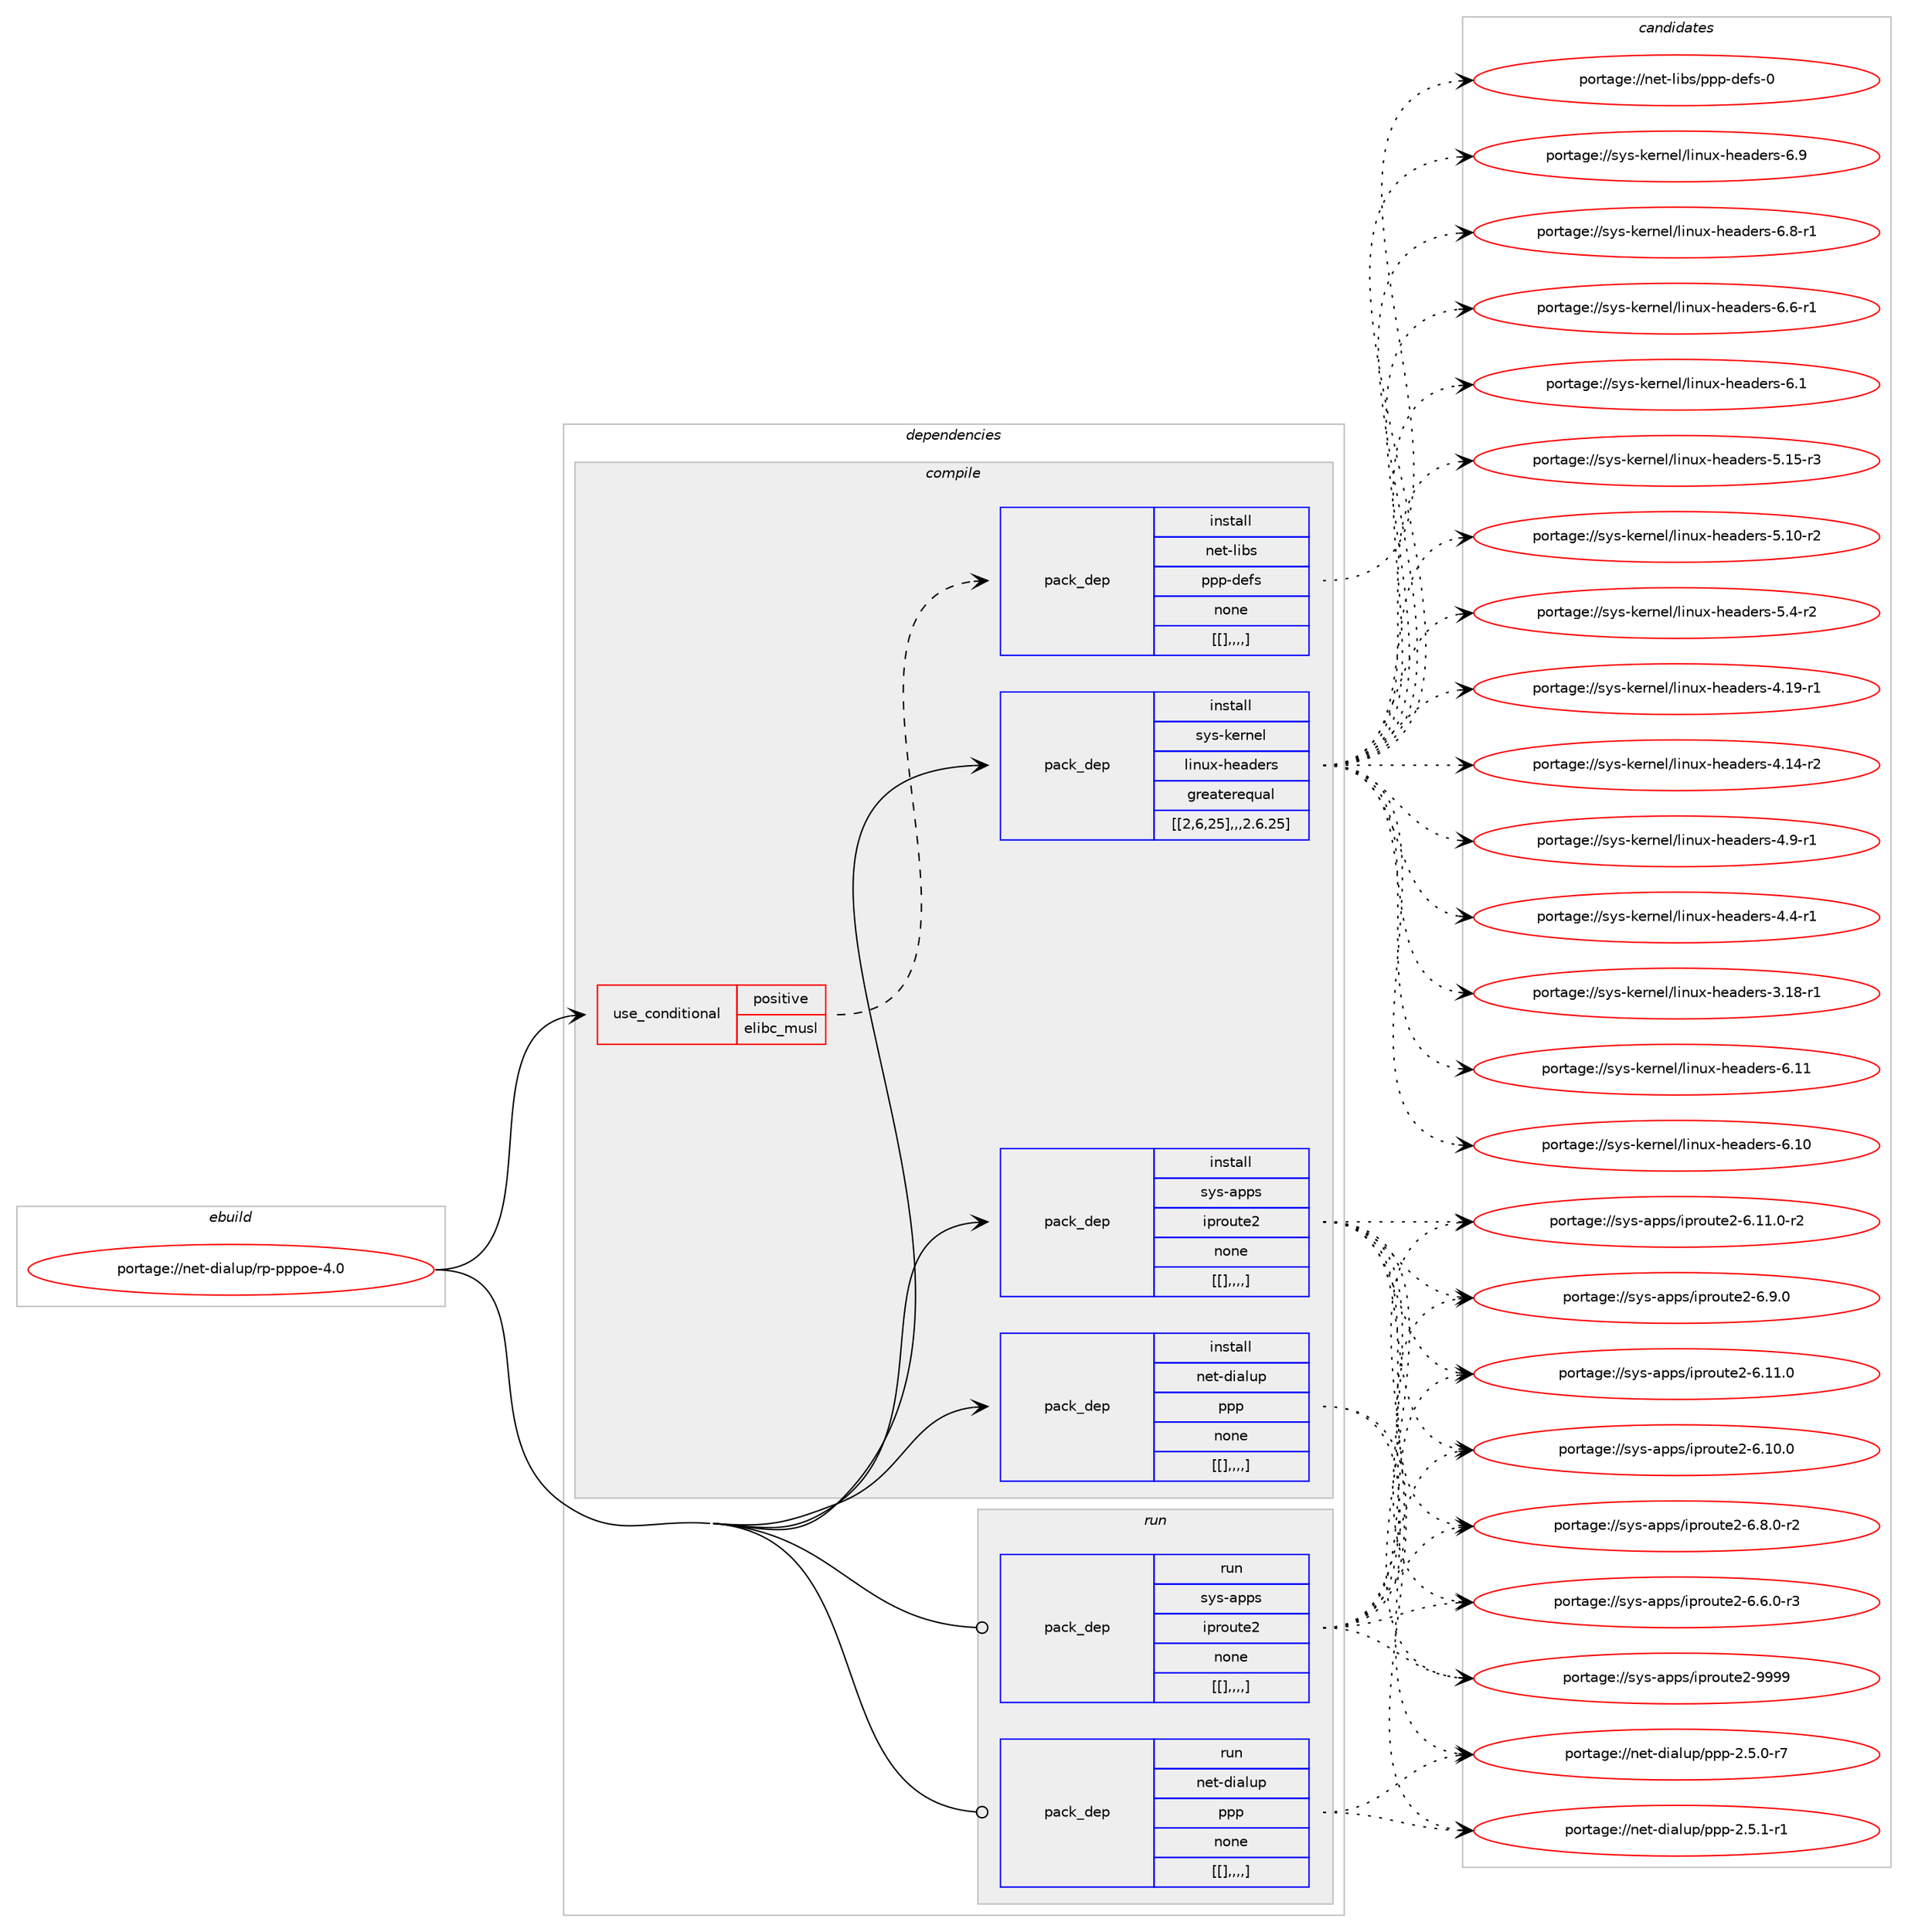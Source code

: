 digraph prolog {

# *************
# Graph options
# *************

newrank=true;
concentrate=true;
compound=true;
graph [rankdir=LR,fontname=Helvetica,fontsize=10,ranksep=1.5];#, ranksep=2.5, nodesep=0.2];
edge  [arrowhead=vee];
node  [fontname=Helvetica,fontsize=10];

# **********
# The ebuild
# **********

subgraph cluster_leftcol {
color=gray;
label=<<i>ebuild</i>>;
id [label="portage://net-dialup/rp-pppoe-4.0", color=red, width=4, href="../net-dialup/rp-pppoe-4.0.svg"];
}

# ****************
# The dependencies
# ****************

subgraph cluster_midcol {
color=gray;
label=<<i>dependencies</i>>;
subgraph cluster_compile {
fillcolor="#eeeeee";
style=filled;
label=<<i>compile</i>>;
subgraph cond4 {
dependency15 [label=<<TABLE BORDER="0" CELLBORDER="1" CELLSPACING="0" CELLPADDING="4"><TR><TD ROWSPAN="3" CELLPADDING="10">use_conditional</TD></TR><TR><TD>positive</TD></TR><TR><TD>elibc_musl</TD></TR></TABLE>>, shape=none, color=red];
subgraph pack11 {
dependency16 [label=<<TABLE BORDER="0" CELLBORDER="1" CELLSPACING="0" CELLPADDING="4" WIDTH="220"><TR><TD ROWSPAN="6" CELLPADDING="30">pack_dep</TD></TR><TR><TD WIDTH="110">install</TD></TR><TR><TD>net-libs</TD></TR><TR><TD>ppp-defs</TD></TR><TR><TD>none</TD></TR><TR><TD>[[],,,,]</TD></TR></TABLE>>, shape=none, color=blue];
}
dependency15:e -> dependency16:w [weight=20,style="dashed",arrowhead="vee"];
}
id:e -> dependency15:w [weight=20,style="solid",arrowhead="vee"];
subgraph pack39 {
dependency60 [label=<<TABLE BORDER="0" CELLBORDER="1" CELLSPACING="0" CELLPADDING="4" WIDTH="220"><TR><TD ROWSPAN="6" CELLPADDING="30">pack_dep</TD></TR><TR><TD WIDTH="110">install</TD></TR><TR><TD>net-dialup</TD></TR><TR><TD>ppp</TD></TR><TR><TD>none</TD></TR><TR><TD>[[],,,,]</TD></TR></TABLE>>, shape=none, color=blue];
}
id:e -> dependency60:w [weight=20,style="solid",arrowhead="vee"];
subgraph pack56 {
dependency74 [label=<<TABLE BORDER="0" CELLBORDER="1" CELLSPACING="0" CELLPADDING="4" WIDTH="220"><TR><TD ROWSPAN="6" CELLPADDING="30">pack_dep</TD></TR><TR><TD WIDTH="110">install</TD></TR><TR><TD>sys-apps</TD></TR><TR><TD>iproute2</TD></TR><TR><TD>none</TD></TR><TR><TD>[[],,,,]</TD></TR></TABLE>>, shape=none, color=blue];
}
id:e -> dependency74:w [weight=20,style="solid",arrowhead="vee"];
subgraph pack61 {
dependency89 [label=<<TABLE BORDER="0" CELLBORDER="1" CELLSPACING="0" CELLPADDING="4" WIDTH="220"><TR><TD ROWSPAN="6" CELLPADDING="30">pack_dep</TD></TR><TR><TD WIDTH="110">install</TD></TR><TR><TD>sys-kernel</TD></TR><TR><TD>linux-headers</TD></TR><TR><TD>greaterequal</TD></TR><TR><TD>[[2,6,25],,,2.6.25]</TD></TR></TABLE>>, shape=none, color=blue];
}
id:e -> dependency89:w [weight=20,style="solid",arrowhead="vee"];
}
subgraph cluster_compileandrun {
fillcolor="#eeeeee";
style=filled;
label=<<i>compile and run</i>>;
}
subgraph cluster_run {
fillcolor="#eeeeee";
style=filled;
label=<<i>run</i>>;
subgraph pack75 {
dependency120 [label=<<TABLE BORDER="0" CELLBORDER="1" CELLSPACING="0" CELLPADDING="4" WIDTH="220"><TR><TD ROWSPAN="6" CELLPADDING="30">pack_dep</TD></TR><TR><TD WIDTH="110">run</TD></TR><TR><TD>net-dialup</TD></TR><TR><TD>ppp</TD></TR><TR><TD>none</TD></TR><TR><TD>[[],,,,]</TD></TR></TABLE>>, shape=none, color=blue];
}
id:e -> dependency120:w [weight=20,style="solid",arrowhead="odot"];
subgraph pack109 {
dependency140 [label=<<TABLE BORDER="0" CELLBORDER="1" CELLSPACING="0" CELLPADDING="4" WIDTH="220"><TR><TD ROWSPAN="6" CELLPADDING="30">pack_dep</TD></TR><TR><TD WIDTH="110">run</TD></TR><TR><TD>sys-apps</TD></TR><TR><TD>iproute2</TD></TR><TR><TD>none</TD></TR><TR><TD>[[],,,,]</TD></TR></TABLE>>, shape=none, color=blue];
}
id:e -> dependency140:w [weight=20,style="solid",arrowhead="odot"];
}
}

# **************
# The candidates
# **************

subgraph cluster_choices {
rank=same;
color=gray;
label=<<i>candidates</i>>;

subgraph choice54 {
color=black;
nodesep=1;
choice110101116451081059811547112112112451001011021154548 [label="portage://net-libs/ppp-defs-0", color=red, width=4,href="../net-libs/ppp-defs-0.svg"];
dependency16:e -> choice110101116451081059811547112112112451001011021154548:w [style=dotted,weight="100"];
}
subgraph choice57 {
color=black;
nodesep=1;
choice1101011164510010597108117112471121121124550465346494511449 [label="portage://net-dialup/ppp-2.5.1-r1", color=red, width=4,href="../net-dialup/ppp-2.5.1-r1.svg"];
choice1101011164510010597108117112471121121124550465346484511455 [label="portage://net-dialup/ppp-2.5.0-r7", color=red, width=4,href="../net-dialup/ppp-2.5.0-r7.svg"];
dependency60:e -> choice1101011164510010597108117112471121121124550465346494511449:w [style=dotted,weight="100"];
dependency60:e -> choice1101011164510010597108117112471121121124550465346484511455:w [style=dotted,weight="100"];
}
subgraph choice64 {
color=black;
nodesep=1;
choice115121115459711211211547105112114111117116101504557575757 [label="portage://sys-apps/iproute2-9999", color=red, width=4,href="../sys-apps/iproute2-9999.svg"];
choice11512111545971121121154710511211411111711610150455446494946484511450 [label="portage://sys-apps/iproute2-6.11.0-r2", color=red, width=4,href="../sys-apps/iproute2-6.11.0-r2.svg"];
choice1151211154597112112115471051121141111171161015045544649494648 [label="portage://sys-apps/iproute2-6.11.0", color=red, width=4,href="../sys-apps/iproute2-6.11.0.svg"];
choice1151211154597112112115471051121141111171161015045544649484648 [label="portage://sys-apps/iproute2-6.10.0", color=red, width=4,href="../sys-apps/iproute2-6.10.0.svg"];
choice11512111545971121121154710511211411111711610150455446574648 [label="portage://sys-apps/iproute2-6.9.0", color=red, width=4,href="../sys-apps/iproute2-6.9.0.svg"];
choice115121115459711211211547105112114111117116101504554465646484511450 [label="portage://sys-apps/iproute2-6.8.0-r2", color=red, width=4,href="../sys-apps/iproute2-6.8.0-r2.svg"];
choice115121115459711211211547105112114111117116101504554465446484511451 [label="portage://sys-apps/iproute2-6.6.0-r3", color=red, width=4,href="../sys-apps/iproute2-6.6.0-r3.svg"];
dependency74:e -> choice115121115459711211211547105112114111117116101504557575757:w [style=dotted,weight="100"];
dependency74:e -> choice11512111545971121121154710511211411111711610150455446494946484511450:w [style=dotted,weight="100"];
dependency74:e -> choice1151211154597112112115471051121141111171161015045544649494648:w [style=dotted,weight="100"];
dependency74:e -> choice1151211154597112112115471051121141111171161015045544649484648:w [style=dotted,weight="100"];
dependency74:e -> choice11512111545971121121154710511211411111711610150455446574648:w [style=dotted,weight="100"];
dependency74:e -> choice115121115459711211211547105112114111117116101504554465646484511450:w [style=dotted,weight="100"];
dependency74:e -> choice115121115459711211211547105112114111117116101504554465446484511451:w [style=dotted,weight="100"];
}
subgraph choice71 {
color=black;
nodesep=1;
choice115121115451071011141101011084710810511011712045104101971001011141154554464949 [label="portage://sys-kernel/linux-headers-6.11", color=red, width=4,href="../sys-kernel/linux-headers-6.11.svg"];
choice115121115451071011141101011084710810511011712045104101971001011141154554464948 [label="portage://sys-kernel/linux-headers-6.10", color=red, width=4,href="../sys-kernel/linux-headers-6.10.svg"];
choice1151211154510710111411010110847108105110117120451041019710010111411545544657 [label="portage://sys-kernel/linux-headers-6.9", color=red, width=4,href="../sys-kernel/linux-headers-6.9.svg"];
choice11512111545107101114110101108471081051101171204510410197100101114115455446564511449 [label="portage://sys-kernel/linux-headers-6.8-r1", color=red, width=4,href="../sys-kernel/linux-headers-6.8-r1.svg"];
choice11512111545107101114110101108471081051101171204510410197100101114115455446544511449 [label="portage://sys-kernel/linux-headers-6.6-r1", color=red, width=4,href="../sys-kernel/linux-headers-6.6-r1.svg"];
choice1151211154510710111411010110847108105110117120451041019710010111411545544649 [label="portage://sys-kernel/linux-headers-6.1", color=red, width=4,href="../sys-kernel/linux-headers-6.1.svg"];
choice1151211154510710111411010110847108105110117120451041019710010111411545534649534511451 [label="portage://sys-kernel/linux-headers-5.15-r3", color=red, width=4,href="../sys-kernel/linux-headers-5.15-r3.svg"];
choice1151211154510710111411010110847108105110117120451041019710010111411545534649484511450 [label="portage://sys-kernel/linux-headers-5.10-r2", color=red, width=4,href="../sys-kernel/linux-headers-5.10-r2.svg"];
choice11512111545107101114110101108471081051101171204510410197100101114115455346524511450 [label="portage://sys-kernel/linux-headers-5.4-r2", color=red, width=4,href="../sys-kernel/linux-headers-5.4-r2.svg"];
choice1151211154510710111411010110847108105110117120451041019710010111411545524649574511449 [label="portage://sys-kernel/linux-headers-4.19-r1", color=red, width=4,href="../sys-kernel/linux-headers-4.19-r1.svg"];
choice1151211154510710111411010110847108105110117120451041019710010111411545524649524511450 [label="portage://sys-kernel/linux-headers-4.14-r2", color=red, width=4,href="../sys-kernel/linux-headers-4.14-r2.svg"];
choice11512111545107101114110101108471081051101171204510410197100101114115455246574511449 [label="portage://sys-kernel/linux-headers-4.9-r1", color=red, width=4,href="../sys-kernel/linux-headers-4.9-r1.svg"];
choice11512111545107101114110101108471081051101171204510410197100101114115455246524511449 [label="portage://sys-kernel/linux-headers-4.4-r1", color=red, width=4,href="../sys-kernel/linux-headers-4.4-r1.svg"];
choice1151211154510710111411010110847108105110117120451041019710010111411545514649564511449 [label="portage://sys-kernel/linux-headers-3.18-r1", color=red, width=4,href="../sys-kernel/linux-headers-3.18-r1.svg"];
dependency89:e -> choice115121115451071011141101011084710810511011712045104101971001011141154554464949:w [style=dotted,weight="100"];
dependency89:e -> choice115121115451071011141101011084710810511011712045104101971001011141154554464948:w [style=dotted,weight="100"];
dependency89:e -> choice1151211154510710111411010110847108105110117120451041019710010111411545544657:w [style=dotted,weight="100"];
dependency89:e -> choice11512111545107101114110101108471081051101171204510410197100101114115455446564511449:w [style=dotted,weight="100"];
dependency89:e -> choice11512111545107101114110101108471081051101171204510410197100101114115455446544511449:w [style=dotted,weight="100"];
dependency89:e -> choice1151211154510710111411010110847108105110117120451041019710010111411545544649:w [style=dotted,weight="100"];
dependency89:e -> choice1151211154510710111411010110847108105110117120451041019710010111411545534649534511451:w [style=dotted,weight="100"];
dependency89:e -> choice1151211154510710111411010110847108105110117120451041019710010111411545534649484511450:w [style=dotted,weight="100"];
dependency89:e -> choice11512111545107101114110101108471081051101171204510410197100101114115455346524511450:w [style=dotted,weight="100"];
dependency89:e -> choice1151211154510710111411010110847108105110117120451041019710010111411545524649574511449:w [style=dotted,weight="100"];
dependency89:e -> choice1151211154510710111411010110847108105110117120451041019710010111411545524649524511450:w [style=dotted,weight="100"];
dependency89:e -> choice11512111545107101114110101108471081051101171204510410197100101114115455246574511449:w [style=dotted,weight="100"];
dependency89:e -> choice11512111545107101114110101108471081051101171204510410197100101114115455246524511449:w [style=dotted,weight="100"];
dependency89:e -> choice1151211154510710111411010110847108105110117120451041019710010111411545514649564511449:w [style=dotted,weight="100"];
}
subgraph choice85 {
color=black;
nodesep=1;
choice1101011164510010597108117112471121121124550465346494511449 [label="portage://net-dialup/ppp-2.5.1-r1", color=red, width=4,href="../net-dialup/ppp-2.5.1-r1.svg"];
choice1101011164510010597108117112471121121124550465346484511455 [label="portage://net-dialup/ppp-2.5.0-r7", color=red, width=4,href="../net-dialup/ppp-2.5.0-r7.svg"];
dependency120:e -> choice1101011164510010597108117112471121121124550465346494511449:w [style=dotted,weight="100"];
dependency120:e -> choice1101011164510010597108117112471121121124550465346484511455:w [style=dotted,weight="100"];
}
subgraph choice88 {
color=black;
nodesep=1;
choice115121115459711211211547105112114111117116101504557575757 [label="portage://sys-apps/iproute2-9999", color=red, width=4,href="../sys-apps/iproute2-9999.svg"];
choice11512111545971121121154710511211411111711610150455446494946484511450 [label="portage://sys-apps/iproute2-6.11.0-r2", color=red, width=4,href="../sys-apps/iproute2-6.11.0-r2.svg"];
choice1151211154597112112115471051121141111171161015045544649494648 [label="portage://sys-apps/iproute2-6.11.0", color=red, width=4,href="../sys-apps/iproute2-6.11.0.svg"];
choice1151211154597112112115471051121141111171161015045544649484648 [label="portage://sys-apps/iproute2-6.10.0", color=red, width=4,href="../sys-apps/iproute2-6.10.0.svg"];
choice11512111545971121121154710511211411111711610150455446574648 [label="portage://sys-apps/iproute2-6.9.0", color=red, width=4,href="../sys-apps/iproute2-6.9.0.svg"];
choice115121115459711211211547105112114111117116101504554465646484511450 [label="portage://sys-apps/iproute2-6.8.0-r2", color=red, width=4,href="../sys-apps/iproute2-6.8.0-r2.svg"];
choice115121115459711211211547105112114111117116101504554465446484511451 [label="portage://sys-apps/iproute2-6.6.0-r3", color=red, width=4,href="../sys-apps/iproute2-6.6.0-r3.svg"];
dependency140:e -> choice115121115459711211211547105112114111117116101504557575757:w [style=dotted,weight="100"];
dependency140:e -> choice11512111545971121121154710511211411111711610150455446494946484511450:w [style=dotted,weight="100"];
dependency140:e -> choice1151211154597112112115471051121141111171161015045544649494648:w [style=dotted,weight="100"];
dependency140:e -> choice1151211154597112112115471051121141111171161015045544649484648:w [style=dotted,weight="100"];
dependency140:e -> choice11512111545971121121154710511211411111711610150455446574648:w [style=dotted,weight="100"];
dependency140:e -> choice115121115459711211211547105112114111117116101504554465646484511450:w [style=dotted,weight="100"];
dependency140:e -> choice115121115459711211211547105112114111117116101504554465446484511451:w [style=dotted,weight="100"];
}
}

}
